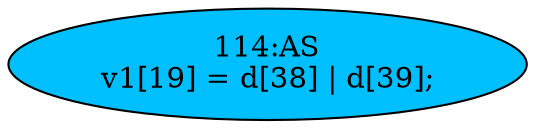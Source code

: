 strict digraph "" {
	node [label="\N"];
	"114:AS"	 [ast="<pyverilog.vparser.ast.Assign object at 0x7fee2312a250>",
		def_var="['v1']",
		fillcolor=deepskyblue,
		label="114:AS
v1[19] = d[38] | d[39];",
		statements="[]",
		style=filled,
		typ=Assign,
		use_var="['d', 'd']"];
}
